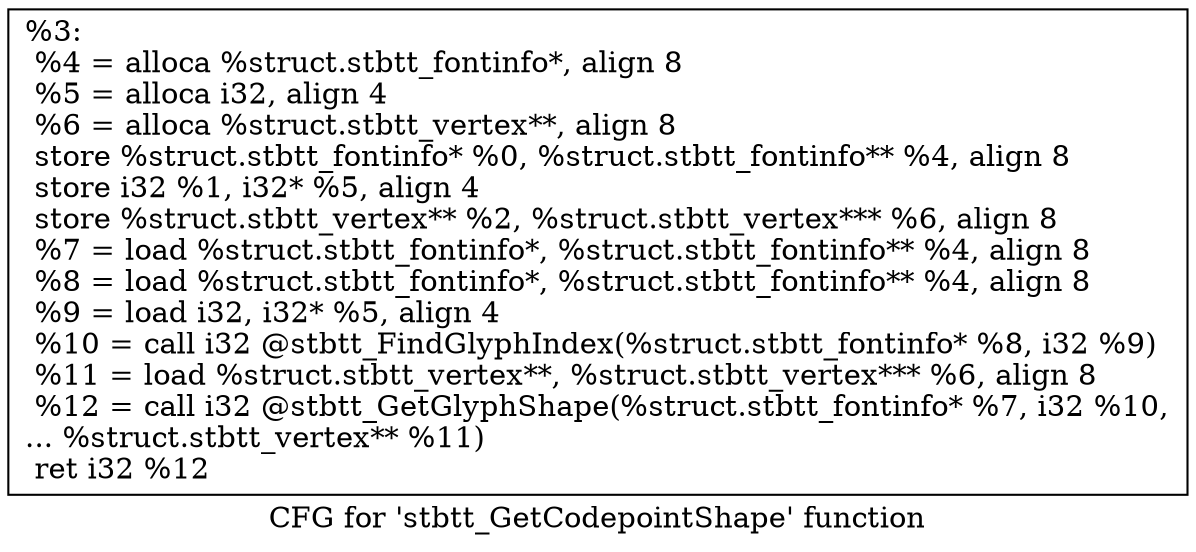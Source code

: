 digraph "CFG for 'stbtt_GetCodepointShape' function" {
	label="CFG for 'stbtt_GetCodepointShape' function";

	Node0x29cd710 [shape=record,label="{%3:\l  %4 = alloca %struct.stbtt_fontinfo*, align 8\l  %5 = alloca i32, align 4\l  %6 = alloca %struct.stbtt_vertex**, align 8\l  store %struct.stbtt_fontinfo* %0, %struct.stbtt_fontinfo** %4, align 8\l  store i32 %1, i32* %5, align 4\l  store %struct.stbtt_vertex** %2, %struct.stbtt_vertex*** %6, align 8\l  %7 = load %struct.stbtt_fontinfo*, %struct.stbtt_fontinfo** %4, align 8\l  %8 = load %struct.stbtt_fontinfo*, %struct.stbtt_fontinfo** %4, align 8\l  %9 = load i32, i32* %5, align 4\l  %10 = call i32 @stbtt_FindGlyphIndex(%struct.stbtt_fontinfo* %8, i32 %9)\l  %11 = load %struct.stbtt_vertex**, %struct.stbtt_vertex*** %6, align 8\l  %12 = call i32 @stbtt_GetGlyphShape(%struct.stbtt_fontinfo* %7, i32 %10,\l... %struct.stbtt_vertex** %11)\l  ret i32 %12\l}"];
}
